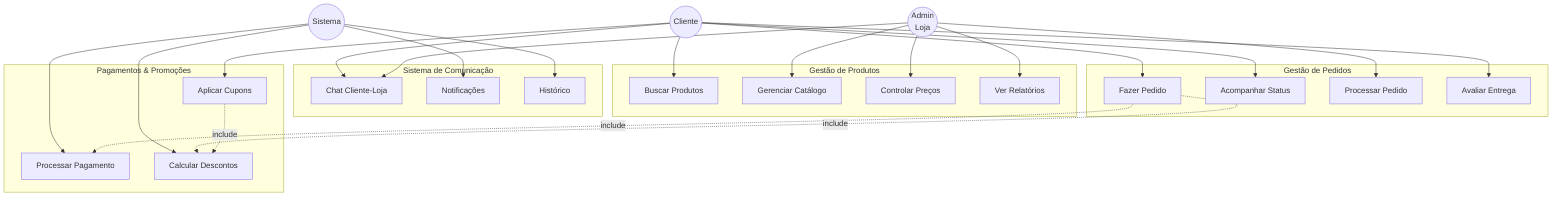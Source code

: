 graph TD
    %% Atores
    C((Cliente))
    A((Admin<br/>Loja))
    S((Sistema))

    %% Casos de Uso Principais
    subgraph "Gestão de Pedidos"
        P1[Fazer Pedido]
        P2[Acompanhar Status]
        P3[Processar Pedido]
        P4[Avaliar Entrega]
    end

    subgraph "Gestão de Produtos"
        PR1[Buscar Produtos]
        PR2[Gerenciar Catálogo]
        PR3[Controlar Preços]
        PR4[Ver Relatórios]
    end

    subgraph "Sistema de Comunicação"
        COM1[Chat Cliente-Loja]
        COM2[Notificações]
        COM3[Histórico]
    end

    subgraph "Pagamentos & Promoções"
        PAG1[Processar Pagamento]
        PAG2[Aplicar Cupons]
        PAG3[Calcular Descontos]
    end

    %% Relacionamentos principais
    C --> P1
    C --> P2
    C --> P4
    C --> PR1
    C --> COM1
    C --> PAG2

    A --> P3
    A --> PR2
    A --> PR3
    A --> PR4
    A --> COM1

    S --> PAG1
    S --> PAG3
    S --> COM2
    S --> COM3

    %% Includes importantes
    P1 -.->|include| PAG1
    P1 -.->|include| PAG3
    PAG2 -.->|include| PAG3